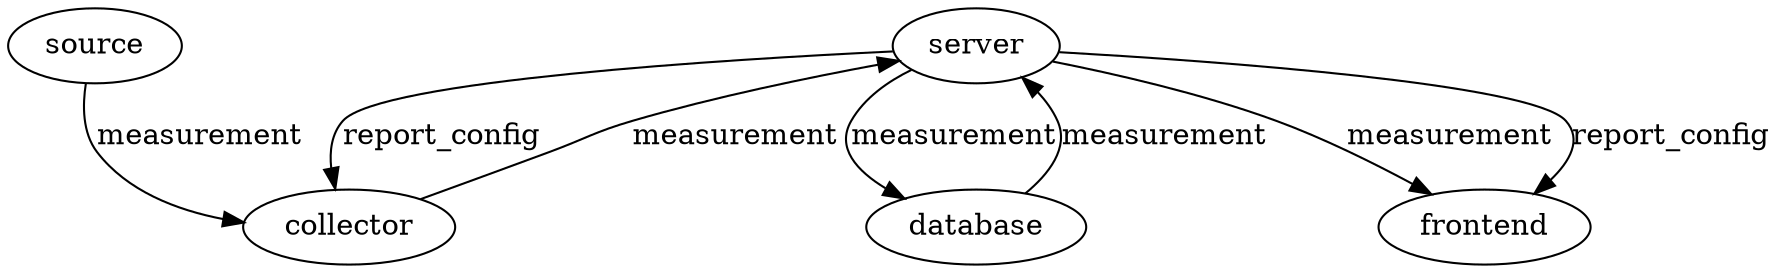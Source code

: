 digraph {
  server -> database [label=measurement]
  database -> server [label=measurement]
  collector -> server [label=measurement]
  server -> collector [label=report_config]
  source -> collector [label=measurement]
  server -> frontend [label=report_config]
  server -> frontend [label=measurement]
}
